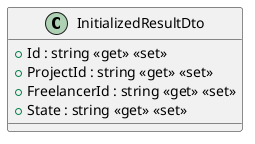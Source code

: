 @startuml
class InitializedResultDto {
    + Id : string <<get>> <<set>>
    + ProjectId : string <<get>> <<set>>
    + FreelancerId : string <<get>> <<set>>
    + State : string <<get>> <<set>>
}
@enduml
